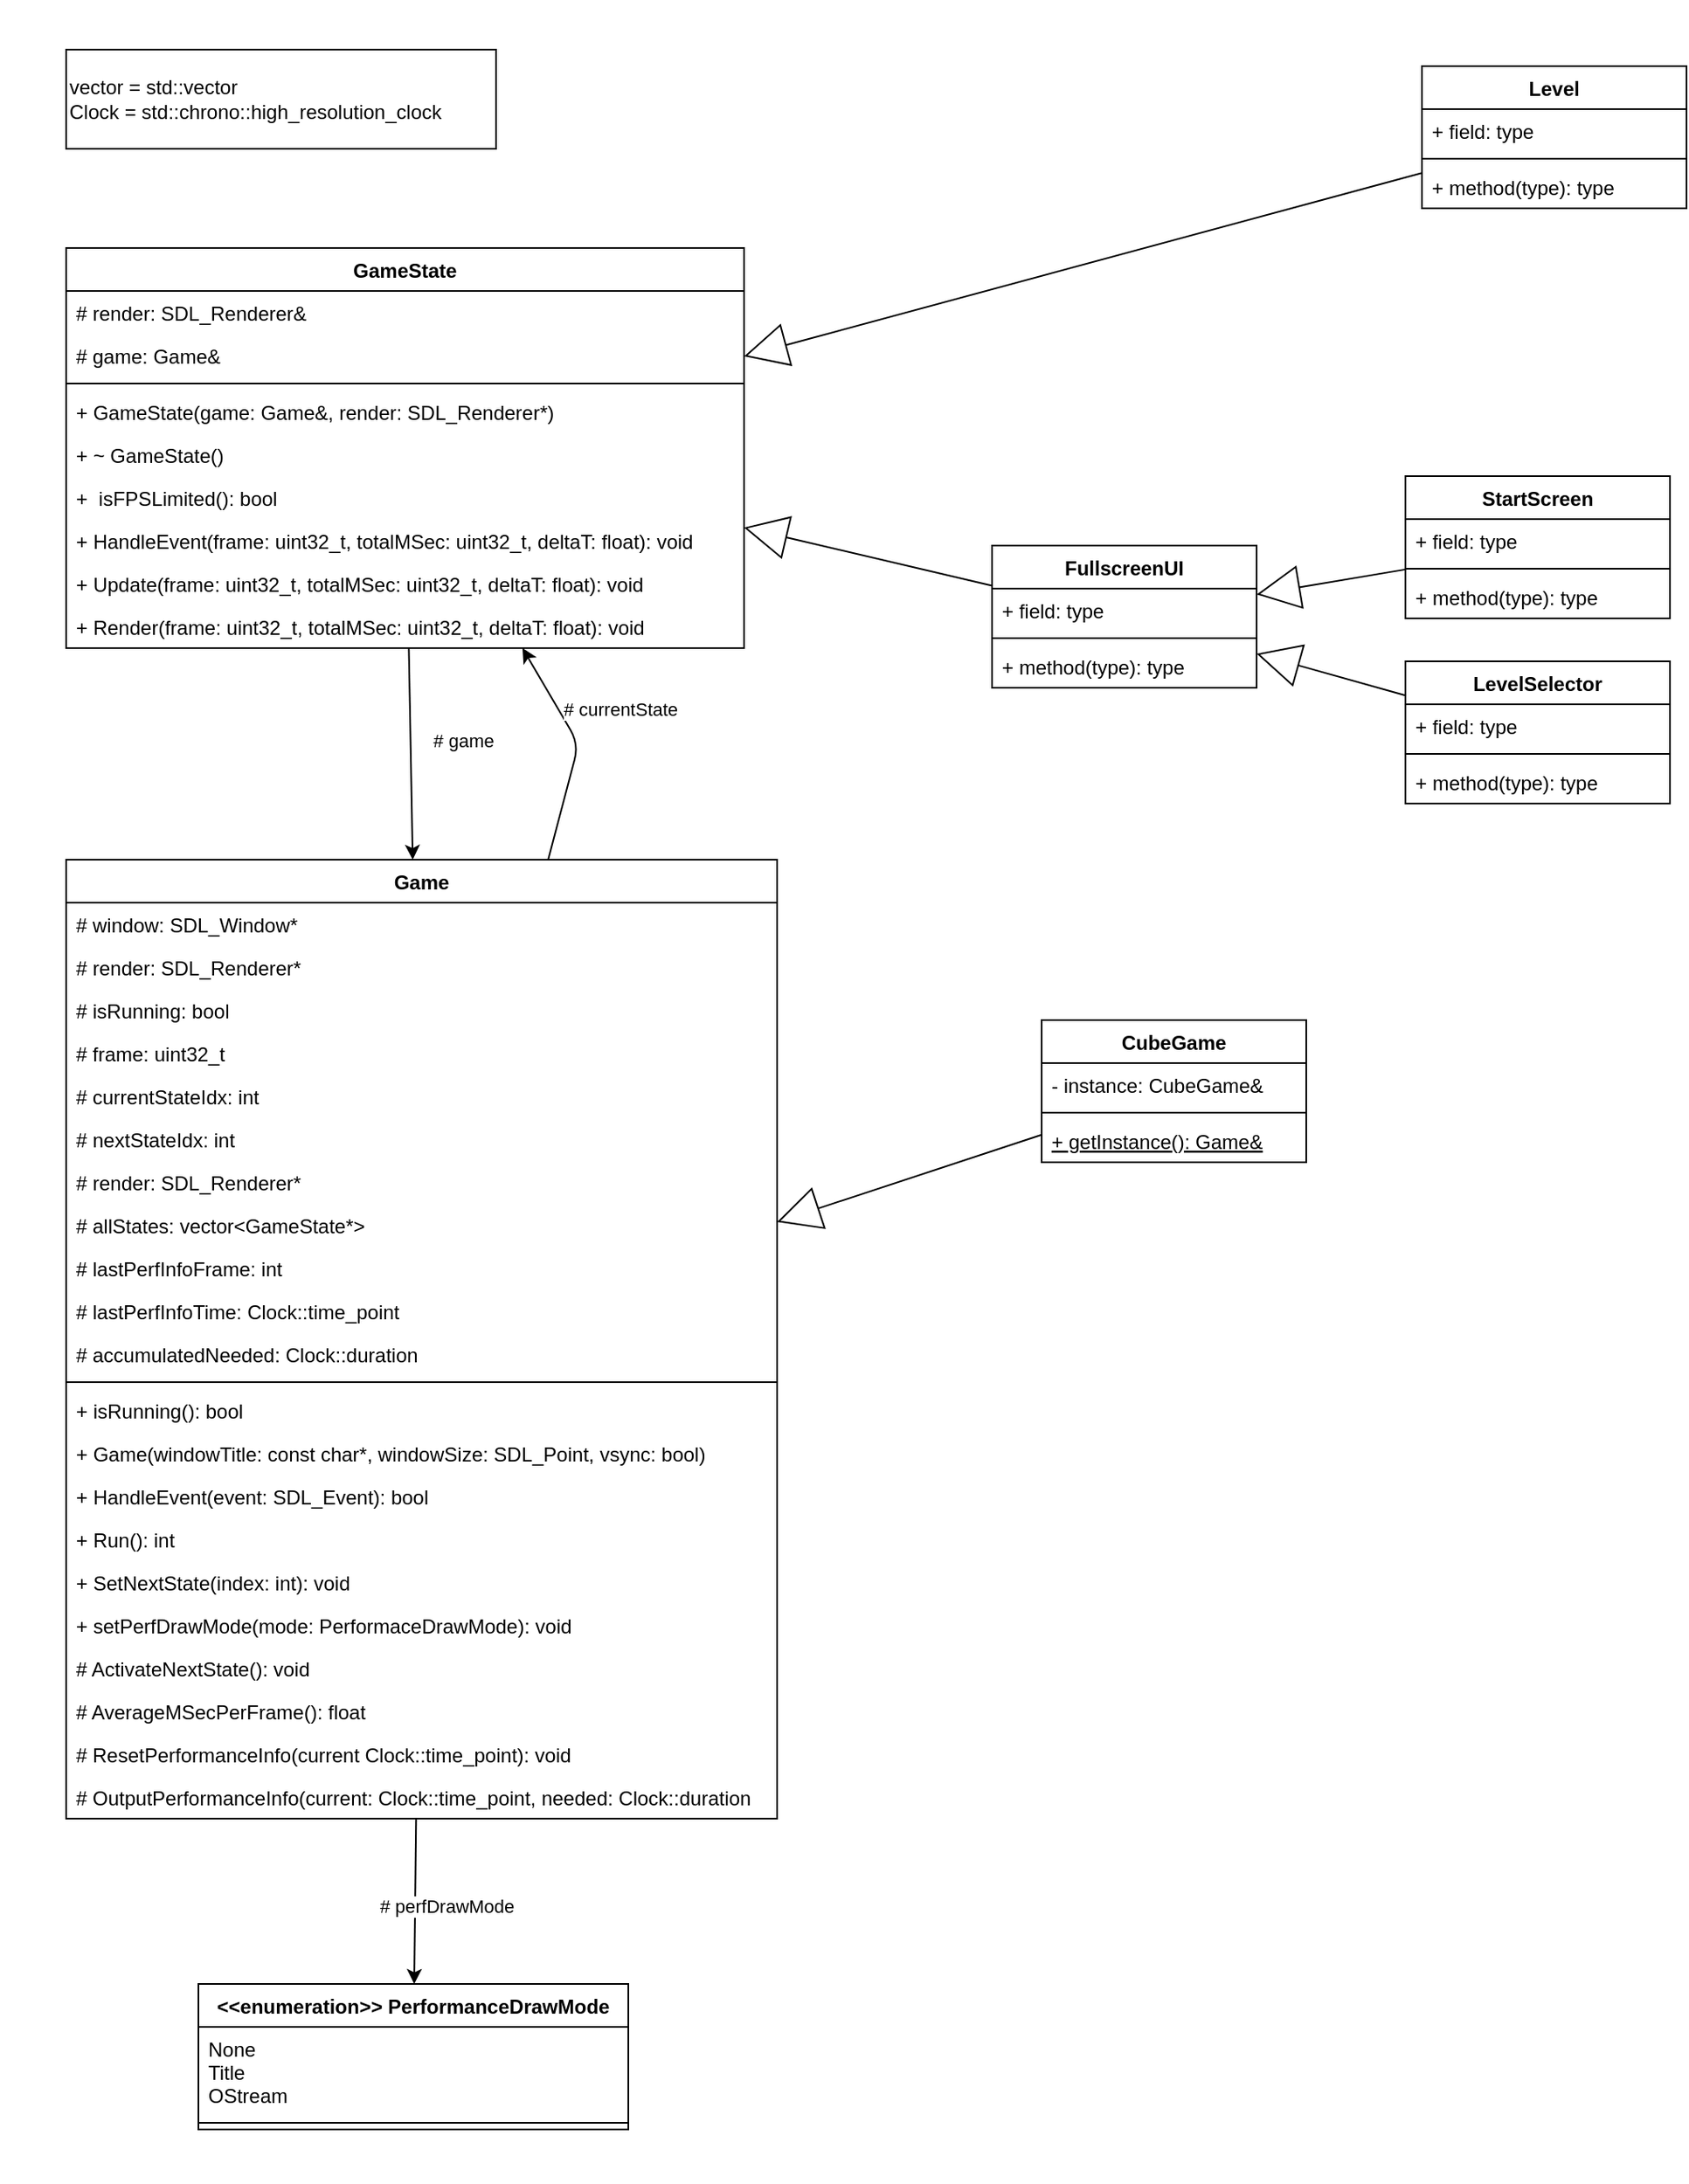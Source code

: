 <mxfile>
    <diagram id="UBITVOTv7EuB15pHwEIP" name="Page-1">
        <mxGraphModel dx="1263" dy="906" grid="1" gridSize="10" guides="1" tooltips="1" connect="1" arrows="1" fold="1" page="1" pageScale="1" pageWidth="3300" pageHeight="4681" math="0" shadow="0">
            <root>
                <mxCell id="0"/>
                <mxCell id="1" parent="0"/>
                <mxCell id="52" value="" style="rounded=0;whiteSpace=wrap;html=1;labelBackgroundColor=#FFFFFF;fillColor=default;gradientColor=none;strokeColor=none;" parent="1" vertex="1">
                    <mxGeometry x="140" y="250" width="500" height="1320" as="geometry"/>
                </mxCell>
                <mxCell id="24" value="# currentState" style="edgeStyle=none;html=1;" parent="1" source="2" target="6" edge="1">
                    <mxGeometry x="0.116" y="-32" relative="1" as="geometry">
                        <Array as="points">
                            <mxPoint x="490" y="700"/>
                        </Array>
                        <mxPoint as="offset"/>
                    </mxGeometry>
                </mxCell>
                <mxCell id="2" value="Game" style="swimlane;fontStyle=1;align=center;verticalAlign=top;childLayout=stackLayout;horizontal=1;startSize=26;horizontalStack=0;resizeParent=1;resizeParentMax=0;resizeLast=0;collapsible=1;marginBottom=0;" parent="1" vertex="1">
                    <mxGeometry x="180" y="770" width="430" height="580" as="geometry"/>
                </mxCell>
                <mxCell id="3" value="# window: SDL_Window*" style="text;strokeColor=none;fillColor=none;align=left;verticalAlign=top;spacingLeft=4;spacingRight=4;overflow=hidden;rotatable=0;points=[[0,0.5],[1,0.5]];portConstraint=eastwest;" parent="2" vertex="1">
                    <mxGeometry y="26" width="430" height="26" as="geometry"/>
                </mxCell>
                <mxCell id="18" value="# render: SDL_Renderer*" style="text;strokeColor=none;fillColor=none;align=left;verticalAlign=top;spacingLeft=4;spacingRight=4;overflow=hidden;rotatable=0;points=[[0,0.5],[1,0.5]];portConstraint=eastwest;" parent="2" vertex="1">
                    <mxGeometry y="52" width="430" height="26" as="geometry"/>
                </mxCell>
                <mxCell id="19" value="# isRunning: bool" style="text;strokeColor=none;fillColor=none;align=left;verticalAlign=top;spacingLeft=4;spacingRight=4;overflow=hidden;rotatable=0;points=[[0,0.5],[1,0.5]];portConstraint=eastwest;" parent="2" vertex="1">
                    <mxGeometry y="78" width="430" height="26" as="geometry"/>
                </mxCell>
                <mxCell id="20" value="# frame: uint32_t" style="text;strokeColor=none;fillColor=none;align=left;verticalAlign=top;spacingLeft=4;spacingRight=4;overflow=hidden;rotatable=0;points=[[0,0.5],[1,0.5]];portConstraint=eastwest;" parent="2" vertex="1">
                    <mxGeometry y="104" width="430" height="26" as="geometry"/>
                </mxCell>
                <mxCell id="21" value="# currentStateIdx: int" style="text;strokeColor=none;fillColor=none;align=left;verticalAlign=top;spacingLeft=4;spacingRight=4;overflow=hidden;rotatable=0;points=[[0,0.5],[1,0.5]];portConstraint=eastwest;" parent="2" vertex="1">
                    <mxGeometry y="130" width="430" height="26" as="geometry"/>
                </mxCell>
                <mxCell id="22" value="# nextStateIdx: int" style="text;strokeColor=none;fillColor=none;align=left;verticalAlign=top;spacingLeft=4;spacingRight=4;overflow=hidden;rotatable=0;points=[[0,0.5],[1,0.5]];portConstraint=eastwest;" parent="2" vertex="1">
                    <mxGeometry y="156" width="430" height="26" as="geometry"/>
                </mxCell>
                <mxCell id="23" value="# render: SDL_Renderer*" style="text;strokeColor=none;fillColor=none;align=left;verticalAlign=top;spacingLeft=4;spacingRight=4;overflow=hidden;rotatable=0;points=[[0,0.5],[1,0.5]];portConstraint=eastwest;" parent="2" vertex="1">
                    <mxGeometry y="182" width="430" height="26" as="geometry"/>
                </mxCell>
                <mxCell id="30" value="# allStates: vector&lt;GameState*&gt;" style="text;strokeColor=none;fillColor=none;align=left;verticalAlign=top;spacingLeft=4;spacingRight=4;overflow=hidden;rotatable=0;points=[[0,0.5],[1,0.5]];portConstraint=eastwest;" parent="2" vertex="1">
                    <mxGeometry y="208" width="430" height="26" as="geometry"/>
                </mxCell>
                <mxCell id="43" value="# lastPerfInfoFrame: int" style="text;strokeColor=none;fillColor=none;align=left;verticalAlign=top;spacingLeft=4;spacingRight=4;overflow=hidden;rotatable=0;points=[[0,0.5],[1,0.5]];portConstraint=eastwest;" parent="2" vertex="1">
                    <mxGeometry y="234" width="430" height="26" as="geometry"/>
                </mxCell>
                <mxCell id="44" value="# lastPerfInfoTime: Clock::time_point" style="text;strokeColor=none;fillColor=none;align=left;verticalAlign=top;spacingLeft=4;spacingRight=4;overflow=hidden;rotatable=0;points=[[0,0.5],[1,0.5]];portConstraint=eastwest;" parent="2" vertex="1">
                    <mxGeometry y="260" width="430" height="26" as="geometry"/>
                </mxCell>
                <mxCell id="45" value="# accumulatedNeeded: Clock::duration" style="text;strokeColor=none;fillColor=none;align=left;verticalAlign=top;spacingLeft=4;spacingRight=4;overflow=hidden;rotatable=0;points=[[0,0.5],[1,0.5]];portConstraint=eastwest;" parent="2" vertex="1">
                    <mxGeometry y="286" width="430" height="26" as="geometry"/>
                </mxCell>
                <mxCell id="4" value="" style="line;strokeWidth=1;fillColor=none;align=left;verticalAlign=middle;spacingTop=-1;spacingLeft=3;spacingRight=3;rotatable=0;labelPosition=right;points=[];portConstraint=eastwest;" parent="2" vertex="1">
                    <mxGeometry y="312" width="430" height="8" as="geometry"/>
                </mxCell>
                <mxCell id="5" value="+ isRunning(): bool" style="text;strokeColor=none;fillColor=none;align=left;verticalAlign=top;spacingLeft=4;spacingRight=4;overflow=hidden;rotatable=0;points=[[0,0.5],[1,0.5]];portConstraint=eastwest;" parent="2" vertex="1">
                    <mxGeometry y="320" width="430" height="26" as="geometry"/>
                </mxCell>
                <mxCell id="36" value="+ Game(windowTitle: const char*, windowSize: SDL_Point, vsync: bool)" style="text;strokeColor=none;fillColor=none;align=left;verticalAlign=top;spacingLeft=4;spacingRight=4;overflow=hidden;rotatable=0;points=[[0,0.5],[1,0.5]];portConstraint=eastwest;" parent="2" vertex="1">
                    <mxGeometry y="346" width="430" height="26" as="geometry"/>
                </mxCell>
                <mxCell id="32" value="+ HandleEvent(event: SDL_Event): bool" style="text;strokeColor=none;fillColor=none;align=left;verticalAlign=top;spacingLeft=4;spacingRight=4;overflow=hidden;rotatable=0;points=[[0,0.5],[1,0.5]];portConstraint=eastwest;" parent="2" vertex="1">
                    <mxGeometry y="372" width="430" height="26" as="geometry"/>
                </mxCell>
                <mxCell id="33" value="+ Run(): int" style="text;strokeColor=none;fillColor=none;align=left;verticalAlign=top;spacingLeft=4;spacingRight=4;overflow=hidden;rotatable=0;points=[[0,0.5],[1,0.5]];portConstraint=eastwest;" parent="2" vertex="1">
                    <mxGeometry y="398" width="430" height="26" as="geometry"/>
                </mxCell>
                <mxCell id="34" value="+ SetNextState(index: int): void" style="text;strokeColor=none;fillColor=none;align=left;verticalAlign=top;spacingLeft=4;spacingRight=4;overflow=hidden;rotatable=0;points=[[0,0.5],[1,0.5]];portConstraint=eastwest;" parent="2" vertex="1">
                    <mxGeometry y="424" width="430" height="26" as="geometry"/>
                </mxCell>
                <mxCell id="42" value="+ setPerfDrawMode(mode: PerformaceDrawMode): void" style="text;strokeColor=none;fillColor=none;align=left;verticalAlign=top;spacingLeft=4;spacingRight=4;overflow=hidden;rotatable=0;points=[[0,0.5],[1,0.5]];portConstraint=eastwest;" parent="2" vertex="1">
                    <mxGeometry y="450" width="430" height="26" as="geometry"/>
                </mxCell>
                <mxCell id="35" value="# ActivateNextState(): void" style="text;strokeColor=none;fillColor=none;align=left;verticalAlign=top;spacingLeft=4;spacingRight=4;overflow=hidden;rotatable=0;points=[[0,0.5],[1,0.5]];portConstraint=eastwest;" parent="2" vertex="1">
                    <mxGeometry y="476" width="430" height="26" as="geometry"/>
                </mxCell>
                <mxCell id="46" value="# AverageMSecPerFrame(): float" style="text;strokeColor=none;fillColor=none;align=left;verticalAlign=top;spacingLeft=4;spacingRight=4;overflow=hidden;rotatable=0;points=[[0,0.5],[1,0.5]];portConstraint=eastwest;" parent="2" vertex="1">
                    <mxGeometry y="502" width="430" height="26" as="geometry"/>
                </mxCell>
                <mxCell id="50" value="# ResetPerformanceInfo(current Clock::time_point): void" style="text;strokeColor=none;fillColor=none;align=left;verticalAlign=top;spacingLeft=4;spacingRight=4;overflow=hidden;rotatable=0;points=[[0,0.5],[1,0.5]];portConstraint=eastwest;" parent="2" vertex="1">
                    <mxGeometry y="528" width="430" height="26" as="geometry"/>
                </mxCell>
                <mxCell id="47" value="# OutputPerformanceInfo(current: Clock::time_point, needed: Clock::duration" style="text;strokeColor=none;fillColor=none;align=left;verticalAlign=top;spacingLeft=4;spacingRight=4;overflow=hidden;rotatable=0;points=[[0,0.5],[1,0.5]];portConstraint=eastwest;" parent="2" vertex="1">
                    <mxGeometry y="554" width="430" height="26" as="geometry"/>
                </mxCell>
                <mxCell id="11" style="edgeStyle=none;html=1;" parent="1" source="6" target="2" edge="1">
                    <mxGeometry relative="1" as="geometry"/>
                </mxCell>
                <mxCell id="12" value="# game" style="edgeLabel;html=1;align=center;verticalAlign=middle;resizable=0;points=[];" parent="11" vertex="1" connectable="0">
                    <mxGeometry x="-0.127" y="3" relative="1" as="geometry">
                        <mxPoint x="28" as="offset"/>
                    </mxGeometry>
                </mxCell>
                <mxCell id="6" value="GameState" style="swimlane;fontStyle=1;align=center;verticalAlign=top;childLayout=stackLayout;horizontal=1;startSize=26;horizontalStack=0;resizeParent=1;resizeParentMax=0;resizeLast=0;collapsible=1;marginBottom=0;gradientColor=none;" parent="1" vertex="1">
                    <mxGeometry x="180" y="400" width="410" height="242" as="geometry"/>
                </mxCell>
                <mxCell id="10" value="# render: SDL_Renderer&amp;" style="text;strokeColor=none;fillColor=none;align=left;verticalAlign=top;spacingLeft=4;spacingRight=4;overflow=hidden;rotatable=0;points=[[0,0.5],[1,0.5]];portConstraint=eastwest;" parent="6" vertex="1">
                    <mxGeometry y="26" width="410" height="26" as="geometry"/>
                </mxCell>
                <mxCell id="90" value="# game: Game&amp;" style="text;strokeColor=none;fillColor=none;align=left;verticalAlign=top;spacingLeft=4;spacingRight=4;overflow=hidden;rotatable=0;points=[[0,0.5],[1,0.5]];portConstraint=eastwest;" vertex="1" parent="6">
                    <mxGeometry y="52" width="410" height="26" as="geometry"/>
                </mxCell>
                <mxCell id="8" value="" style="line;strokeWidth=1;fillColor=none;align=left;verticalAlign=middle;spacingTop=-1;spacingLeft=3;spacingRight=3;rotatable=0;labelPosition=right;points=[];portConstraint=eastwest;" parent="6" vertex="1">
                    <mxGeometry y="78" width="410" height="8" as="geometry"/>
                </mxCell>
                <mxCell id="9" value="+ GameState(game: Game&amp;, render: SDL_Renderer*)" style="text;strokeColor=none;fillColor=none;align=left;verticalAlign=top;spacingLeft=4;spacingRight=4;overflow=hidden;rotatable=0;points=[[0,0.5],[1,0.5]];portConstraint=eastwest;" parent="6" vertex="1">
                    <mxGeometry y="86" width="410" height="26" as="geometry"/>
                </mxCell>
                <mxCell id="13" value="+ ~ GameState()" style="text;strokeColor=none;fillColor=none;align=left;verticalAlign=top;spacingLeft=4;spacingRight=4;overflow=hidden;rotatable=0;points=[[0,0.5],[1,0.5]];portConstraint=eastwest;" parent="6" vertex="1">
                    <mxGeometry y="112" width="410" height="26" as="geometry"/>
                </mxCell>
                <mxCell id="14" value="+  isFPSLimited(): bool" style="text;strokeColor=none;fillColor=none;align=left;verticalAlign=top;spacingLeft=4;spacingRight=4;overflow=hidden;rotatable=0;points=[[0,0.5],[1,0.5]];portConstraint=eastwest;" parent="6" vertex="1">
                    <mxGeometry y="138" width="410" height="26" as="geometry"/>
                </mxCell>
                <mxCell id="15" value="+ HandleEvent(frame: uint32_t, totalMSec: uint32_t, deltaT: float): void" style="text;strokeColor=none;fillColor=none;align=left;verticalAlign=top;spacingLeft=4;spacingRight=4;overflow=hidden;rotatable=0;points=[[0,0.5],[1,0.5]];portConstraint=eastwest;" parent="6" vertex="1">
                    <mxGeometry y="164" width="410" height="26" as="geometry"/>
                </mxCell>
                <mxCell id="16" value="+ Update(frame: uint32_t, totalMSec: uint32_t, deltaT: float): void" style="text;strokeColor=none;fillColor=none;align=left;verticalAlign=top;spacingLeft=4;spacingRight=4;overflow=hidden;rotatable=0;points=[[0,0.5],[1,0.5]];portConstraint=eastwest;" parent="6" vertex="1">
                    <mxGeometry y="190" width="410" height="26" as="geometry"/>
                </mxCell>
                <mxCell id="17" value="+ Render(frame: uint32_t, totalMSec: uint32_t, deltaT: float): void" style="text;strokeColor=none;fillColor=none;align=left;verticalAlign=top;spacingLeft=4;spacingRight=4;overflow=hidden;rotatable=0;points=[[0,0.5],[1,0.5]];portConstraint=eastwest;" parent="6" vertex="1">
                    <mxGeometry y="216" width="410" height="26" as="geometry"/>
                </mxCell>
                <mxCell id="37" value="&lt;&lt;enumeration&gt;&gt; PerformanceDrawMode" style="swimlane;fontStyle=1;align=center;verticalAlign=top;childLayout=stackLayout;horizontal=1;startSize=26;horizontalStack=0;resizeParent=1;resizeParentMax=0;resizeLast=0;collapsible=1;marginBottom=0;labelBackgroundColor=none;labelBorderColor=none;" parent="1" vertex="1">
                    <mxGeometry x="260" y="1450" width="260" height="88" as="geometry">
                        <mxRectangle x="680" y="840" width="270" height="50" as="alternateBounds"/>
                    </mxGeometry>
                </mxCell>
                <mxCell id="38" value="None&#10;Title&#10;OStream" style="text;strokeColor=none;fillColor=none;align=left;verticalAlign=top;spacingLeft=4;spacingRight=4;overflow=hidden;rotatable=0;points=[[0,0.5],[1,0.5]];portConstraint=eastwest;" parent="37" vertex="1">
                    <mxGeometry y="26" width="260" height="54" as="geometry"/>
                </mxCell>
                <mxCell id="39" value="" style="line;strokeWidth=1;fillColor=none;align=left;verticalAlign=middle;spacingTop=-1;spacingLeft=3;spacingRight=3;rotatable=0;labelPosition=right;points=[];portConstraint=eastwest;" parent="37" vertex="1">
                    <mxGeometry y="80" width="260" height="8" as="geometry"/>
                </mxCell>
                <mxCell id="41" value="# perfDrawMode" style="edgeStyle=none;html=1;" parent="1" source="2" target="37" edge="1">
                    <mxGeometry x="0.049" y="19" relative="1" as="geometry">
                        <mxPoint as="offset"/>
                    </mxGeometry>
                </mxCell>
                <mxCell id="49" value="vector = std::vector&lt;br&gt;Clock = std::chrono::high_resolution_clock" style="rounded=0;whiteSpace=wrap;html=1;labelBackgroundColor=none;labelBorderColor=none;align=left;" parent="1" vertex="1">
                    <mxGeometry x="180" y="280" width="260" height="60" as="geometry"/>
                </mxCell>
                <mxCell id="56" value="CubeGame" style="swimlane;fontStyle=1;align=center;verticalAlign=top;childLayout=stackLayout;horizontal=1;startSize=26;horizontalStack=0;resizeParent=1;resizeParentMax=0;resizeLast=0;collapsible=1;marginBottom=0;" vertex="1" parent="1">
                    <mxGeometry x="770" y="867" width="160" height="86" as="geometry"/>
                </mxCell>
                <mxCell id="60" value="- instance: CubeGame&amp;" style="text;strokeColor=none;fillColor=none;align=left;verticalAlign=top;spacingLeft=4;spacingRight=4;overflow=hidden;rotatable=0;points=[[0,0.5],[1,0.5]];portConstraint=eastwest;" vertex="1" parent="56">
                    <mxGeometry y="26" width="160" height="26" as="geometry"/>
                </mxCell>
                <mxCell id="58" value="" style="line;strokeWidth=1;fillColor=none;align=left;verticalAlign=middle;spacingTop=-1;spacingLeft=3;spacingRight=3;rotatable=0;labelPosition=right;points=[];portConstraint=eastwest;" vertex="1" parent="56">
                    <mxGeometry y="52" width="160" height="8" as="geometry"/>
                </mxCell>
                <mxCell id="59" value="+ getInstance(): Game&amp;" style="text;strokeColor=none;fillColor=none;align=left;verticalAlign=top;spacingLeft=4;spacingRight=4;overflow=hidden;rotatable=0;points=[[0,0.5],[1,0.5]];portConstraint=eastwest;fontStyle=4" vertex="1" parent="56">
                    <mxGeometry y="60" width="160" height="26" as="geometry"/>
                </mxCell>
                <mxCell id="61" style="edgeStyle=none;html=1;endArrow=block;endFill=0;strokeWidth=1;startSize=24;endSize=24;" edge="1" parent="1" source="56" target="2">
                    <mxGeometry relative="1" as="geometry"/>
                </mxCell>
                <mxCell id="66" value="Level" style="swimlane;fontStyle=1;align=center;verticalAlign=top;childLayout=stackLayout;horizontal=1;startSize=26;horizontalStack=0;resizeParent=1;resizeParentMax=0;resizeLast=0;collapsible=1;marginBottom=0;" vertex="1" parent="1">
                    <mxGeometry x="1000" y="290" width="160" height="86" as="geometry"/>
                </mxCell>
                <mxCell id="67" value="+ field: type" style="text;strokeColor=none;fillColor=none;align=left;verticalAlign=top;spacingLeft=4;spacingRight=4;overflow=hidden;rotatable=0;points=[[0,0.5],[1,0.5]];portConstraint=eastwest;" vertex="1" parent="66">
                    <mxGeometry y="26" width="160" height="26" as="geometry"/>
                </mxCell>
                <mxCell id="68" value="" style="line;strokeWidth=1;fillColor=none;align=left;verticalAlign=middle;spacingTop=-1;spacingLeft=3;spacingRight=3;rotatable=0;labelPosition=right;points=[];portConstraint=eastwest;" vertex="1" parent="66">
                    <mxGeometry y="52" width="160" height="8" as="geometry"/>
                </mxCell>
                <mxCell id="69" value="+ method(type): type" style="text;strokeColor=none;fillColor=none;align=left;verticalAlign=top;spacingLeft=4;spacingRight=4;overflow=hidden;rotatable=0;points=[[0,0.5],[1,0.5]];portConstraint=eastwest;" vertex="1" parent="66">
                    <mxGeometry y="60" width="160" height="26" as="geometry"/>
                </mxCell>
                <mxCell id="72" style="edgeStyle=none;html=1;endArrow=block;endFill=0;startSize=24;endSize=24;strokeWidth=1;" edge="1" parent="1" source="66" target="6">
                    <mxGeometry relative="1" as="geometry"/>
                </mxCell>
                <mxCell id="73" value="StartScreen" style="swimlane;fontStyle=1;align=center;verticalAlign=top;childLayout=stackLayout;horizontal=1;startSize=26;horizontalStack=0;resizeParent=1;resizeParentMax=0;resizeLast=0;collapsible=1;marginBottom=0;" vertex="1" parent="1">
                    <mxGeometry x="990" y="538" width="160" height="86" as="geometry"/>
                </mxCell>
                <mxCell id="74" value="+ field: type" style="text;strokeColor=none;fillColor=none;align=left;verticalAlign=top;spacingLeft=4;spacingRight=4;overflow=hidden;rotatable=0;points=[[0,0.5],[1,0.5]];portConstraint=eastwest;" vertex="1" parent="73">
                    <mxGeometry y="26" width="160" height="26" as="geometry"/>
                </mxCell>
                <mxCell id="75" value="" style="line;strokeWidth=1;fillColor=none;align=left;verticalAlign=middle;spacingTop=-1;spacingLeft=3;spacingRight=3;rotatable=0;labelPosition=right;points=[];portConstraint=eastwest;" vertex="1" parent="73">
                    <mxGeometry y="52" width="160" height="8" as="geometry"/>
                </mxCell>
                <mxCell id="76" value="+ method(type): type" style="text;strokeColor=none;fillColor=none;align=left;verticalAlign=top;spacingLeft=4;spacingRight=4;overflow=hidden;rotatable=0;points=[[0,0.5],[1,0.5]];portConstraint=eastwest;" vertex="1" parent="73">
                    <mxGeometry y="60" width="160" height="26" as="geometry"/>
                </mxCell>
                <mxCell id="78" value="LevelSelector" style="swimlane;fontStyle=1;align=center;verticalAlign=top;childLayout=stackLayout;horizontal=1;startSize=26;horizontalStack=0;resizeParent=1;resizeParentMax=0;resizeLast=0;collapsible=1;marginBottom=0;" vertex="1" parent="1">
                    <mxGeometry x="990" y="650" width="160" height="86" as="geometry"/>
                </mxCell>
                <mxCell id="79" value="+ field: type" style="text;strokeColor=none;fillColor=none;align=left;verticalAlign=top;spacingLeft=4;spacingRight=4;overflow=hidden;rotatable=0;points=[[0,0.5],[1,0.5]];portConstraint=eastwest;" vertex="1" parent="78">
                    <mxGeometry y="26" width="160" height="26" as="geometry"/>
                </mxCell>
                <mxCell id="80" value="" style="line;strokeWidth=1;fillColor=none;align=left;verticalAlign=middle;spacingTop=-1;spacingLeft=3;spacingRight=3;rotatable=0;labelPosition=right;points=[];portConstraint=eastwest;" vertex="1" parent="78">
                    <mxGeometry y="52" width="160" height="8" as="geometry"/>
                </mxCell>
                <mxCell id="81" value="+ method(type): type" style="text;strokeColor=none;fillColor=none;align=left;verticalAlign=top;spacingLeft=4;spacingRight=4;overflow=hidden;rotatable=0;points=[[0,0.5],[1,0.5]];portConstraint=eastwest;" vertex="1" parent="78">
                    <mxGeometry y="60" width="160" height="26" as="geometry"/>
                </mxCell>
                <mxCell id="83" value="FullscreenUI" style="swimlane;fontStyle=1;align=center;verticalAlign=top;childLayout=stackLayout;horizontal=1;startSize=26;horizontalStack=0;resizeParent=1;resizeParentMax=0;resizeLast=0;collapsible=1;marginBottom=0;" vertex="1" parent="1">
                    <mxGeometry x="740" y="580" width="160" height="86" as="geometry"/>
                </mxCell>
                <mxCell id="84" value="+ field: type" style="text;strokeColor=none;fillColor=none;align=left;verticalAlign=top;spacingLeft=4;spacingRight=4;overflow=hidden;rotatable=0;points=[[0,0.5],[1,0.5]];portConstraint=eastwest;" vertex="1" parent="83">
                    <mxGeometry y="26" width="160" height="26" as="geometry"/>
                </mxCell>
                <mxCell id="85" value="" style="line;strokeWidth=1;fillColor=none;align=left;verticalAlign=middle;spacingTop=-1;spacingLeft=3;spacingRight=3;rotatable=0;labelPosition=right;points=[];portConstraint=eastwest;" vertex="1" parent="83">
                    <mxGeometry y="52" width="160" height="8" as="geometry"/>
                </mxCell>
                <mxCell id="86" value="+ method(type): type" style="text;strokeColor=none;fillColor=none;align=left;verticalAlign=top;spacingLeft=4;spacingRight=4;overflow=hidden;rotatable=0;points=[[0,0.5],[1,0.5]];portConstraint=eastwest;" vertex="1" parent="83">
                    <mxGeometry y="60" width="160" height="26" as="geometry"/>
                </mxCell>
                <mxCell id="87" style="edgeStyle=none;html=1;endArrow=block;endFill=0;startSize=24;endSize=24;strokeWidth=1;" edge="1" parent="1" source="83" target="6">
                    <mxGeometry relative="1" as="geometry"/>
                </mxCell>
                <mxCell id="88" style="edgeStyle=none;html=1;endArrow=block;endFill=0;startSize=24;endSize=24;strokeWidth=1;" edge="1" parent="1" source="73" target="83">
                    <mxGeometry relative="1" as="geometry"/>
                </mxCell>
                <mxCell id="89" style="edgeStyle=none;html=1;endArrow=block;endFill=0;startSize=24;endSize=24;strokeWidth=1;" edge="1" parent="1" source="78" target="83">
                    <mxGeometry relative="1" as="geometry"/>
                </mxCell>
            </root>
        </mxGraphModel>
    </diagram>
</mxfile>